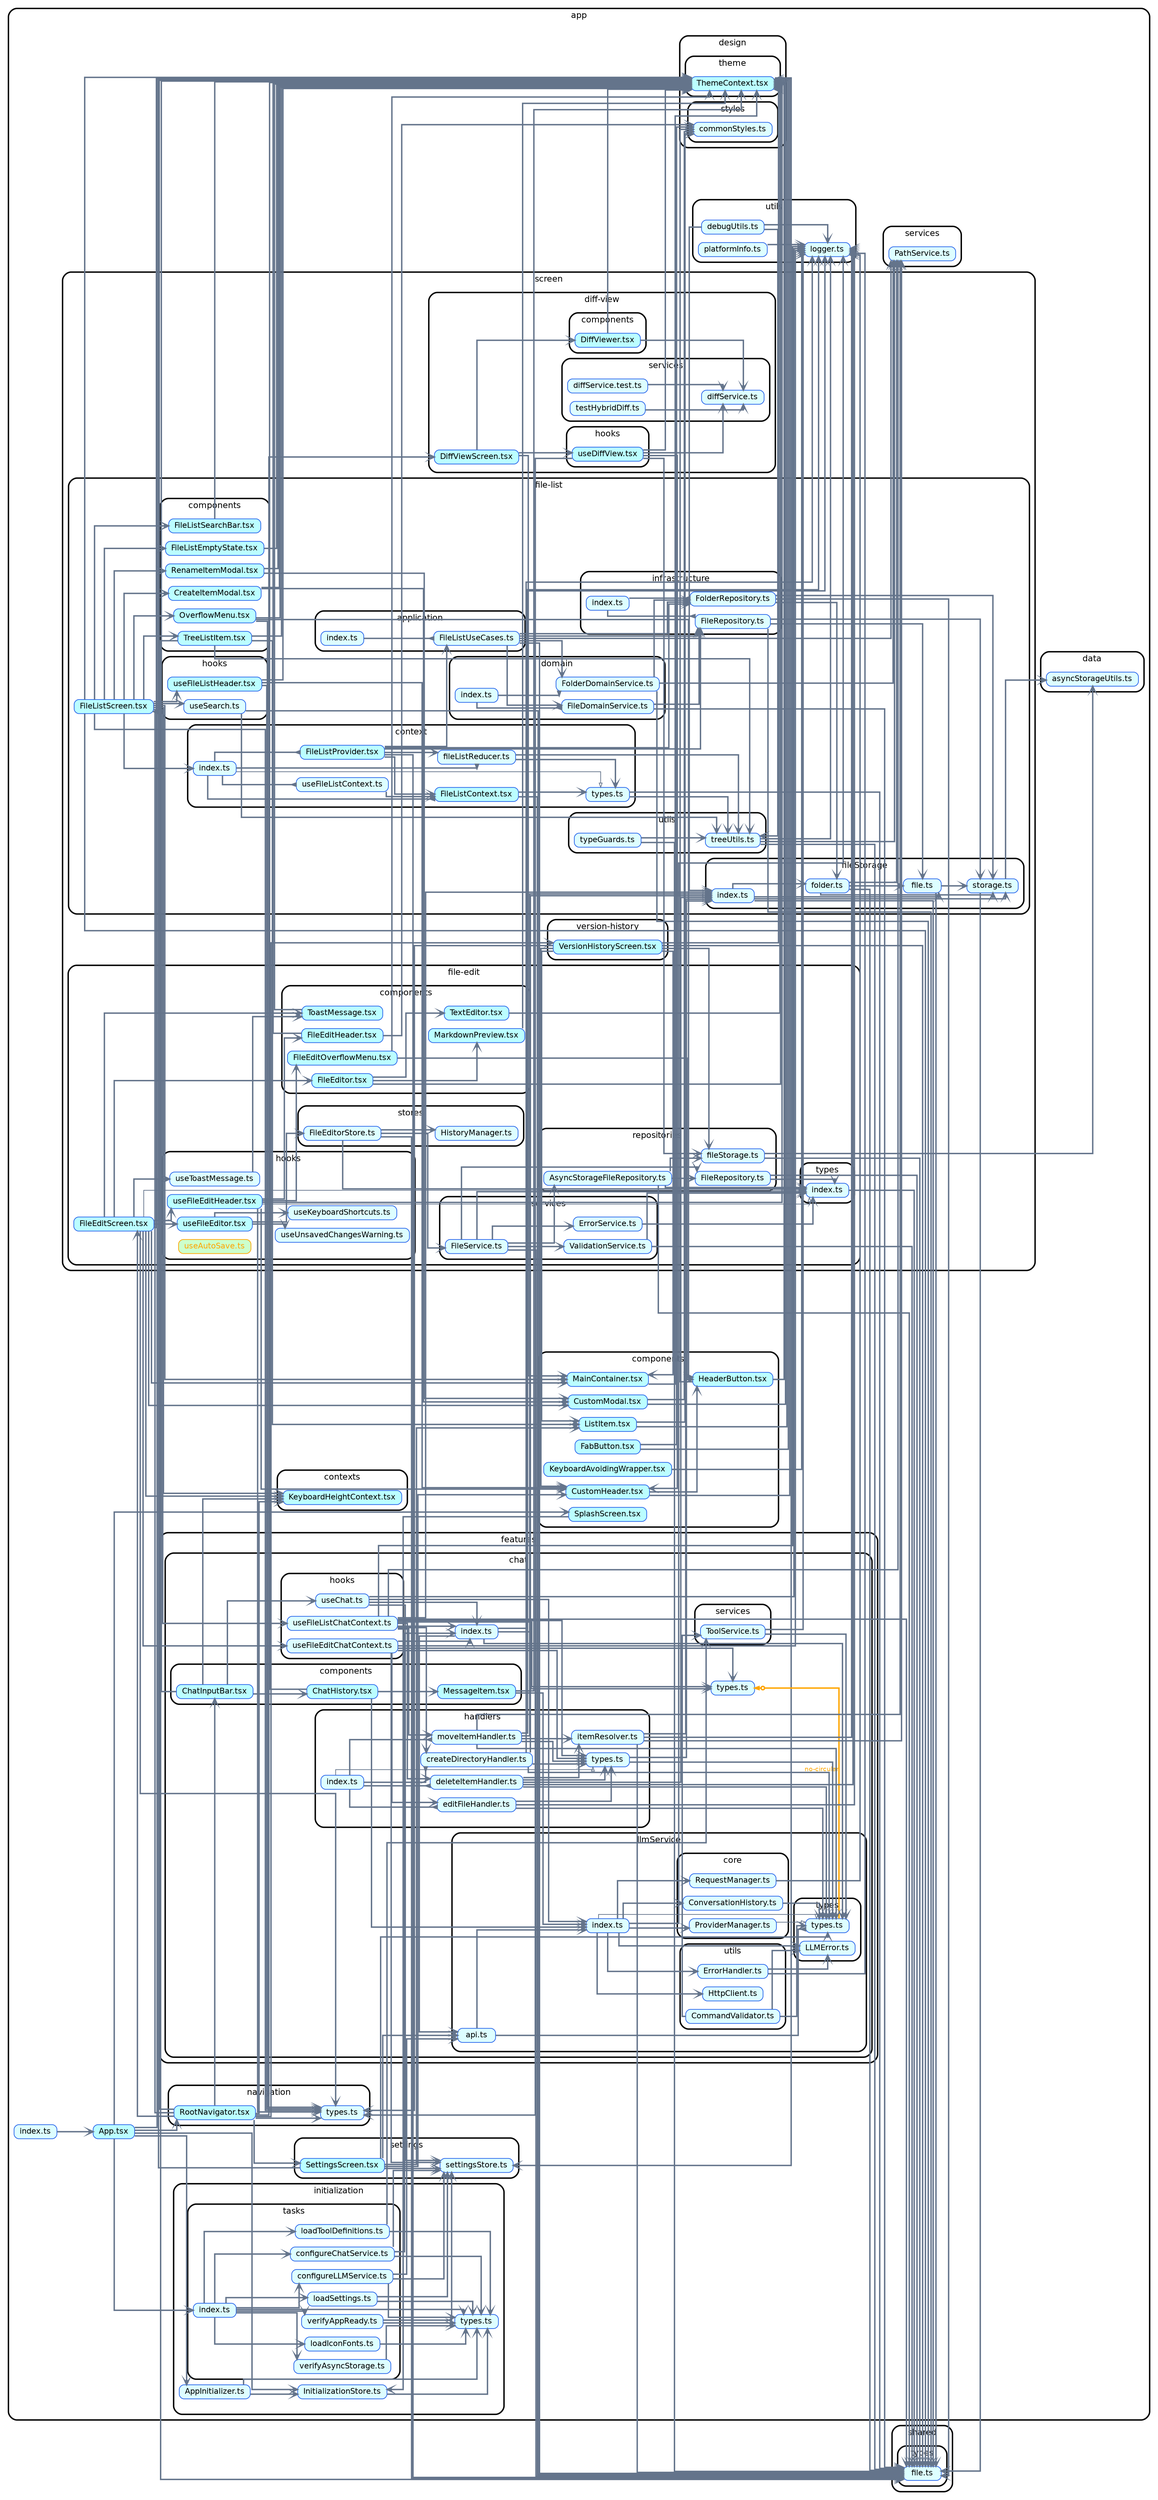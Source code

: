 strict digraph "dependency-cruiser output"{
    rankdir="LR" splines="ortho" overlap="false" nodesep="0.16" ranksep="0.18" fontname="Helvetica" fontsize="12" style="rounded,bold,filled" fillcolor="#ffffff" compound="true" bgcolor="white" concentrate="true"
    node [shape="box" style="filled,rounded" height="0.2" color="#2563eb" fillcolor="#e8f4fd" fontcolor="black" fontname="Helvetica" fontsize="11"]
    edge [arrowhead="vee" arrowsize="0.6" penwidth="2" color="#64748b" fontname="Helvetica" fontsize="9"]

    subgraph "cluster_app" {label="app" "app/App.tsx" [label=<App.tsx> tooltip="App.tsx" URL="app/App.tsx" fillcolor="#bbfeff"] }
    "app/App.tsx" -> "app/components/SplashScreen.tsx"
    "app/App.tsx" -> "app/design/theme/ThemeContext.tsx"
    "app/App.tsx" -> "app/initialization/AppInitializer.ts"
    "app/App.tsx" -> "app/initialization/InitializationStore.ts"
    "app/App.tsx" -> "app/initialization/tasks/index.ts"
    "app/App.tsx" -> "app/navigation/RootNavigator.tsx"
    subgraph "cluster_app" {label="app" subgraph "cluster_app/components" {label="components" "app/components/CustomHeader.tsx" [label=<CustomHeader.tsx> tooltip="CustomHeader.tsx" URL="app/components/CustomHeader.tsx" fillcolor="#bbfeff"] } }
    "app/components/CustomHeader.tsx" -> "app/design/theme/ThemeContext.tsx"
    "app/components/CustomHeader.tsx" -> "app/components/HeaderButton.tsx"
    subgraph "cluster_app" {label="app" subgraph "cluster_app/components" {label="components" "app/components/CustomModal.tsx" [label=<CustomModal.tsx> tooltip="CustomModal.tsx" URL="app/components/CustomModal.tsx" fillcolor="#bbfeff"] } }
    "app/components/CustomModal.tsx" -> "app/design/styles/commonStyles.ts"
    "app/components/CustomModal.tsx" -> "app/design/theme/ThemeContext.tsx"
    subgraph "cluster_app" {label="app" subgraph "cluster_app/components" {label="components" "app/components/FabButton.tsx" [label=<FabButton.tsx> tooltip="FabButton.tsx" URL="app/components/FabButton.tsx" fillcolor="#bbfeff"] } }
    "app/components/FabButton.tsx" -> "app/design/styles/commonStyles.ts"
    "app/components/FabButton.tsx" -> "app/design/theme/ThemeContext.tsx"
    subgraph "cluster_app" {label="app" subgraph "cluster_app/components" {label="components" "app/components/HeaderButton.tsx" [label=<HeaderButton.tsx> tooltip="HeaderButton.tsx" URL="app/components/HeaderButton.tsx" fillcolor="#bbfeff"] } }
    "app/components/HeaderButton.tsx" -> "app/design/styles/commonStyles.ts"
    "app/components/HeaderButton.tsx" -> "app/design/theme/ThemeContext.tsx"
    subgraph "cluster_app" {label="app" subgraph "cluster_app/components" {label="components" "app/components/KeyboardAvoidingWrapper.tsx" [label=<KeyboardAvoidingWrapper.tsx> tooltip="KeyboardAvoidingWrapper.tsx" URL="app/components/KeyboardAvoidingWrapper.tsx" fillcolor="#bbfeff"] } }
    "app/components/KeyboardAvoidingWrapper.tsx" -> "app/utils/logger.ts"
    subgraph "cluster_app" {label="app" subgraph "cluster_app/components" {label="components" "app/components/ListItem.tsx" [label=<ListItem.tsx> tooltip="ListItem.tsx" URL="app/components/ListItem.tsx" fillcolor="#bbfeff"] } }
    "app/components/ListItem.tsx" -> "app/design/styles/commonStyles.ts"
    "app/components/ListItem.tsx" -> "app/design/theme/ThemeContext.tsx"
    subgraph "cluster_app" {label="app" subgraph "cluster_app/components" {label="components" "app/components/MainContainer.tsx" [label=<MainContainer.tsx> tooltip="MainContainer.tsx" URL="app/components/MainContainer.tsx" fillcolor="#bbfeff"] } }
    "app/components/MainContainer.tsx" -> "app/design/theme/ThemeContext.tsx"
    subgraph "cluster_app" {label="app" subgraph "cluster_app/components" {label="components" "app/components/SplashScreen.tsx" [label=<SplashScreen.tsx> tooltip="SplashScreen.tsx" URL="app/components/SplashScreen.tsx" fillcolor="#bbfeff"] } }
    "app/components/SplashScreen.tsx" -> "app/initialization/InitializationStore.ts"
    subgraph "cluster_app" {label="app" subgraph "cluster_app/contexts" {label="contexts" "app/contexts/KeyboardHeightContext.tsx" [label=<KeyboardHeightContext.tsx> tooltip="KeyboardHeightContext.tsx" URL="app/contexts/KeyboardHeightContext.tsx" fillcolor="#bbfeff"] } }
    subgraph "cluster_app" {label="app" subgraph "cluster_app/data" {label="data" "app/data/asyncStorageUtils.ts" [label=<asyncStorageUtils.ts> tooltip="asyncStorageUtils.ts" URL="app/data/asyncStorageUtils.ts" fillcolor="#ddfeff"] } }
    subgraph "cluster_app" {label="app" subgraph "cluster_app/design" {label="design" subgraph "cluster_app/design/styles" {label="styles" "app/design/styles/commonStyles.ts" [label=<commonStyles.ts> tooltip="commonStyles.ts" URL="app/design/styles/commonStyles.ts" fillcolor="#ddfeff"] } } }
    subgraph "cluster_app" {label="app" subgraph "cluster_app/design" {label="design" subgraph "cluster_app/design/theme" {label="theme" "app/design/theme/ThemeContext.tsx" [label=<ThemeContext.tsx> tooltip="ThemeContext.tsx" URL="app/design/theme/ThemeContext.tsx" fillcolor="#bbfeff"] } } }
    "app/design/theme/ThemeContext.tsx" -> "app/settings/settingsStore.ts"
    subgraph "cluster_app" {label="app" subgraph "cluster_app/features" {label="features" subgraph "cluster_app/features/chat" {label="chat" subgraph "cluster_app/features/chat/components" {label="components" "app/features/chat/components/ChatHistory.tsx" [label=<ChatHistory.tsx> tooltip="ChatHistory.tsx" URL="app/features/chat/components/ChatHistory.tsx" fillcolor="#bbfeff"] } } } }
    "app/features/chat/components/ChatHistory.tsx" -> "app/design/theme/ThemeContext.tsx"
    "app/features/chat/components/ChatHistory.tsx" -> "app/features/chat/llmService/index.ts"
    "app/features/chat/components/ChatHistory.tsx" -> "app/features/chat/components/MessageItem.tsx"
    subgraph "cluster_app" {label="app" subgraph "cluster_app/features" {label="features" subgraph "cluster_app/features/chat" {label="chat" subgraph "cluster_app/features/chat/components" {label="components" "app/features/chat/components/ChatInputBar.tsx" [label=<ChatInputBar.tsx> tooltip="ChatInputBar.tsx" URL="app/features/chat/components/ChatInputBar.tsx" fillcolor="#bbfeff"] } } } }
    "app/features/chat/components/ChatInputBar.tsx" -> "app/contexts/KeyboardHeightContext.tsx"
    "app/features/chat/components/ChatInputBar.tsx" -> "app/design/theme/ThemeContext.tsx"
    "app/features/chat/components/ChatInputBar.tsx" -> "app/features/chat/components/ChatHistory.tsx"
    "app/features/chat/components/ChatInputBar.tsx" -> "app/features/chat/hooks/useChat.ts"
    subgraph "cluster_app" {label="app" subgraph "cluster_app/features" {label="features" subgraph "cluster_app/features/chat" {label="chat" subgraph "cluster_app/features/chat/components" {label="components" "app/features/chat/components/MessageItem.tsx" [label=<MessageItem.tsx> tooltip="MessageItem.tsx" URL="app/features/chat/components/MessageItem.tsx" fillcolor="#bbfeff"] } } } }
    "app/features/chat/components/MessageItem.tsx" -> "app/design/theme/ThemeContext.tsx"
    "app/features/chat/components/MessageItem.tsx" -> "app/features/chat/llmService/index.ts"
    subgraph "cluster_app" {label="app" subgraph "cluster_app/features" {label="features" subgraph "cluster_app/features/chat" {label="chat" subgraph "cluster_app/features/chat/handlers" {label="handlers" "app/features/chat/handlers/createDirectoryHandler.ts" [label=<createDirectoryHandler.ts> tooltip="createDirectoryHandler.ts" URL="app/features/chat/handlers/createDirectoryHandler.ts" fillcolor="#ddfeff"] } } } }
    "app/features/chat/handlers/createDirectoryHandler.ts" -> "app/screen/file-list/fileStorage/index.ts"
    "app/features/chat/handlers/createDirectoryHandler.ts" -> "app/utils/logger.ts"
    "app/features/chat/handlers/createDirectoryHandler.ts" -> "app/features/chat/llmService/types/types.ts"
    "app/features/chat/handlers/createDirectoryHandler.ts" -> "app/features/chat/handlers/types.ts"
    subgraph "cluster_app" {label="app" subgraph "cluster_app/features" {label="features" subgraph "cluster_app/features/chat" {label="chat" subgraph "cluster_app/features/chat/handlers" {label="handlers" "app/features/chat/handlers/deleteItemHandler.ts" [label=<deleteItemHandler.ts> tooltip="deleteItemHandler.ts" URL="app/features/chat/handlers/deleteItemHandler.ts" fillcolor="#ddfeff"] } } } }
    "app/features/chat/handlers/deleteItemHandler.ts" -> "app/screen/file-list/fileStorage/index.ts"
    "app/features/chat/handlers/deleteItemHandler.ts" -> "app/utils/logger.ts"
    "app/features/chat/handlers/deleteItemHandler.ts" -> "app/features/chat/llmService/types/types.ts"
    "app/features/chat/handlers/deleteItemHandler.ts" -> "app/features/chat/handlers/itemResolver.ts"
    "app/features/chat/handlers/deleteItemHandler.ts" -> "app/features/chat/handlers/types.ts"
    subgraph "cluster_app" {label="app" subgraph "cluster_app/features" {label="features" subgraph "cluster_app/features/chat" {label="chat" subgraph "cluster_app/features/chat/handlers" {label="handlers" "app/features/chat/handlers/editFileHandler.ts" [label=<editFileHandler.ts> tooltip="editFileHandler.ts" URL="app/features/chat/handlers/editFileHandler.ts" fillcolor="#ddfeff"] } } } }
    "app/features/chat/handlers/editFileHandler.ts" -> "app/utils/logger.ts"
    "app/features/chat/handlers/editFileHandler.ts" -> "app/features/chat/llmService/types/types.ts"
    "app/features/chat/handlers/editFileHandler.ts" -> "app/features/chat/handlers/types.ts"
    subgraph "cluster_app" {label="app" subgraph "cluster_app/features" {label="features" subgraph "cluster_app/features/chat" {label="chat" subgraph "cluster_app/features/chat/handlers" {label="handlers" "app/features/chat/handlers/index.ts" [label=<index.ts> tooltip="index.ts" URL="app/features/chat/handlers/index.ts" fillcolor="#ddfeff"] } } } }
    "app/features/chat/handlers/index.ts" -> "app/features/chat/handlers/createDirectoryHandler.ts" [arrowhead="inv"]
    "app/features/chat/handlers/index.ts" -> "app/features/chat/handlers/deleteItemHandler.ts" [arrowhead="inv"]
    "app/features/chat/handlers/index.ts" -> "app/features/chat/handlers/editFileHandler.ts" [arrowhead="inv"]
    "app/features/chat/handlers/index.ts" -> "app/features/chat/handlers/moveItemHandler.ts" [arrowhead="inv"]
    "app/features/chat/handlers/index.ts" -> "app/features/chat/handlers/types.ts" [arrowhead="onormal" penwidth="1.0"]
    subgraph "cluster_app" {label="app" subgraph "cluster_app/features" {label="features" subgraph "cluster_app/features/chat" {label="chat" subgraph "cluster_app/features/chat/handlers" {label="handlers" "app/features/chat/handlers/itemResolver.ts" [label=<itemResolver.ts> tooltip="itemResolver.ts" URL="app/features/chat/handlers/itemResolver.ts" fillcolor="#ddfeff"] } } } }
    "app/features/chat/handlers/itemResolver.ts" -> "app/screen/file-list/fileStorage/index.ts"
    "app/features/chat/handlers/itemResolver.ts" -> "app/services/PathService.ts"
    "app/features/chat/handlers/itemResolver.ts" -> "app/utils/logger.ts"
    "app/features/chat/handlers/itemResolver.ts" -> "shared/types/file.ts"
    subgraph "cluster_app" {label="app" subgraph "cluster_app/features" {label="features" subgraph "cluster_app/features/chat" {label="chat" subgraph "cluster_app/features/chat/handlers" {label="handlers" "app/features/chat/handlers/moveItemHandler.ts" [label=<moveItemHandler.ts> tooltip="moveItemHandler.ts" URL="app/features/chat/handlers/moveItemHandler.ts" fillcolor="#ddfeff"] } } } }
    "app/features/chat/handlers/moveItemHandler.ts" -> "app/screen/file-list/fileStorage/index.ts"
    "app/features/chat/handlers/moveItemHandler.ts" -> "app/services/PathService.ts"
    "app/features/chat/handlers/moveItemHandler.ts" -> "app/utils/logger.ts"
    "app/features/chat/handlers/moveItemHandler.ts" -> "app/features/chat/llmService/types/types.ts"
    "app/features/chat/handlers/moveItemHandler.ts" -> "app/features/chat/handlers/itemResolver.ts"
    "app/features/chat/handlers/moveItemHandler.ts" -> "app/features/chat/handlers/types.ts"
    subgraph "cluster_app" {label="app" subgraph "cluster_app/features" {label="features" subgraph "cluster_app/features/chat" {label="chat" subgraph "cluster_app/features/chat/handlers" {label="handlers" "app/features/chat/handlers/types.ts" [label=<types.ts> tooltip="types.ts" URL="app/features/chat/handlers/types.ts" fillcolor="#ddfeff"] } } } }
    "app/features/chat/handlers/types.ts" -> "app/screen/file-list/fileStorage/index.ts"
    "app/features/chat/handlers/types.ts" -> "app/features/chat/llmService/types/types.ts"
    subgraph "cluster_app" {label="app" subgraph "cluster_app/features" {label="features" subgraph "cluster_app/features/chat" {label="chat" subgraph "cluster_app/features/chat/hooks" {label="hooks" "app/features/chat/hooks/useChat.ts" [label=<useChat.ts> tooltip="useChat.ts" URL="app/features/chat/hooks/useChat.ts" fillcolor="#ddfeff"] } } } }
    "app/features/chat/hooks/useChat.ts" -> "app/settings/settingsStore.ts"
    "app/features/chat/hooks/useChat.ts" -> "app/utils/logger.ts"
    "app/features/chat/hooks/useChat.ts" -> "app/features/chat/index.ts"
    "app/features/chat/hooks/useChat.ts" -> "app/features/chat/llmService/index.ts"
    subgraph "cluster_app" {label="app" subgraph "cluster_app/features" {label="features" subgraph "cluster_app/features/chat" {label="chat" subgraph "cluster_app/features/chat/hooks" {label="hooks" "app/features/chat/hooks/useFileEditChatContext.ts" [label=<useFileEditChatContext.ts> tooltip="useFileEditChatContext.ts" URL="app/features/chat/hooks/useFileEditChatContext.ts" fillcolor="#ddfeff"] } } } }
    "app/features/chat/hooks/useFileEditChatContext.ts" -> "app/settings/settingsStore.ts"
    "app/features/chat/hooks/useFileEditChatContext.ts" -> "app/utils/logger.ts"
    "app/features/chat/hooks/useFileEditChatContext.ts" -> "app/features/chat/handlers/editFileHandler.ts"
    "app/features/chat/hooks/useFileEditChatContext.ts" -> "app/features/chat/handlers/types.ts"
    "app/features/chat/hooks/useFileEditChatContext.ts" -> "app/features/chat/index.ts"
    "app/features/chat/hooks/useFileEditChatContext.ts" -> "app/features/chat/types.ts"
    subgraph "cluster_app" {label="app" subgraph "cluster_app/features" {label="features" subgraph "cluster_app/features/chat" {label="chat" subgraph "cluster_app/features/chat/hooks" {label="hooks" "app/features/chat/hooks/useFileListChatContext.ts" [label=<useFileListChatContext.ts> tooltip="useFileListChatContext.ts" URL="app/features/chat/hooks/useFileListChatContext.ts" fillcolor="#ddfeff"] } } } }
    "app/features/chat/hooks/useFileListChatContext.ts" -> "app/screen/file-list/fileStorage/index.ts"
    "app/features/chat/hooks/useFileListChatContext.ts" -> "app/services/PathService.ts"
    "app/features/chat/hooks/useFileListChatContext.ts" -> "app/utils/logger.ts"
    "app/features/chat/hooks/useFileListChatContext.ts" -> "app/features/chat/handlers/createDirectoryHandler.ts"
    "app/features/chat/hooks/useFileListChatContext.ts" -> "app/features/chat/handlers/deleteItemHandler.ts"
    "app/features/chat/hooks/useFileListChatContext.ts" -> "app/features/chat/handlers/moveItemHandler.ts"
    "app/features/chat/hooks/useFileListChatContext.ts" -> "app/features/chat/handlers/types.ts"
    "app/features/chat/hooks/useFileListChatContext.ts" -> "app/features/chat/index.ts"
    "app/features/chat/hooks/useFileListChatContext.ts" -> "app/features/chat/types.ts"
    "app/features/chat/hooks/useFileListChatContext.ts" -> "shared/types/file.ts"
    subgraph "cluster_app" {label="app" subgraph "cluster_app/features" {label="features" subgraph "cluster_app/features/chat" {label="chat" "app/features/chat/index.ts" [label=<index.ts> tooltip="index.ts" URL="app/features/chat/index.ts" fillcolor="#ddfeff"] } } }
    "app/features/chat/index.ts" -> "app/utils/logger.ts"
    "app/features/chat/index.ts" -> "app/features/chat/llmService/api.ts"
    "app/features/chat/index.ts" -> "app/features/chat/llmService/types/types.ts"
    "app/features/chat/index.ts" -> "app/features/chat/types.ts"
    subgraph "cluster_app" {label="app" subgraph "cluster_app/features" {label="features" subgraph "cluster_app/features/chat" {label="chat" subgraph "cluster_app/features/chat/llmService" {label="llmService" "app/features/chat/llmService/api.ts" [label=<api.ts> tooltip="api.ts" URL="app/features/chat/llmService/api.ts" fillcolor="#ddfeff"] } } } }
    "app/features/chat/llmService/api.ts" -> "app/features/chat/llmService/index.ts"
    "app/features/chat/llmService/api.ts" -> "app/features/chat/llmService/types/types.ts" [arrowhead="inv"]
    subgraph "cluster_app" {label="app" subgraph "cluster_app/features" {label="features" subgraph "cluster_app/features/chat" {label="chat" subgraph "cluster_app/features/chat/llmService" {label="llmService" subgraph "cluster_app/features/chat/llmService/core" {label="core" "app/features/chat/llmService/core/ConversationHistory.ts" [label=<ConversationHistory.ts> tooltip="ConversationHistory.ts" URL="app/features/chat/llmService/core/ConversationHistory.ts" fillcolor="#ddfeff"] } } } } }
    "app/features/chat/llmService/core/ConversationHistory.ts" -> "app/features/chat/llmService/types/types.ts"
    subgraph "cluster_app" {label="app" subgraph "cluster_app/features" {label="features" subgraph "cluster_app/features/chat" {label="chat" subgraph "cluster_app/features/chat/llmService" {label="llmService" subgraph "cluster_app/features/chat/llmService/core" {label="core" "app/features/chat/llmService/core/ProviderManager.ts" [label=<ProviderManager.ts> tooltip="ProviderManager.ts" URL="app/features/chat/llmService/core/ProviderManager.ts" fillcolor="#ddfeff"] } } } } }
    "app/features/chat/llmService/core/ProviderManager.ts" -> "app/features/chat/llmService/types/types.ts" [arrowhead="onormal" penwidth="1.0"]
    subgraph "cluster_app" {label="app" subgraph "cluster_app/features" {label="features" subgraph "cluster_app/features/chat" {label="chat" subgraph "cluster_app/features/chat/llmService" {label="llmService" subgraph "cluster_app/features/chat/llmService/core" {label="core" "app/features/chat/llmService/core/RequestManager.ts" [label=<RequestManager.ts> tooltip="RequestManager.ts" URL="app/features/chat/llmService/core/RequestManager.ts" fillcolor="#ddfeff"] } } } } }
    "app/features/chat/llmService/core/RequestManager.ts" -> "app/utils/logger.ts"
    subgraph "cluster_app" {label="app" subgraph "cluster_app/features" {label="features" subgraph "cluster_app/features/chat" {label="chat" subgraph "cluster_app/features/chat/llmService" {label="llmService" "app/features/chat/llmService/index.ts" [label=<index.ts> tooltip="index.ts" URL="app/features/chat/llmService/index.ts" fillcolor="#ddfeff"] } } } }
    "app/features/chat/llmService/index.ts" -> "app/utils/logger.ts"
    "app/features/chat/llmService/index.ts" -> "app/features/chat/llmService/core/ConversationHistory.ts"
    "app/features/chat/llmService/index.ts" -> "app/features/chat/llmService/core/ProviderManager.ts"
    "app/features/chat/llmService/index.ts" -> "app/features/chat/llmService/core/RequestManager.ts"
    "app/features/chat/llmService/index.ts" -> "app/features/chat/llmService/types/LLMError.ts"
    "app/features/chat/llmService/index.ts" -> "app/features/chat/llmService/types/types.ts" [arrowhead="onormal" penwidth="1.0"]
    "app/features/chat/llmService/index.ts" -> "app/features/chat/llmService/utils/ErrorHandler.ts"
    "app/features/chat/llmService/index.ts" -> "app/features/chat/llmService/utils/HttpClient.ts"
    subgraph "cluster_app" {label="app" subgraph "cluster_app/features" {label="features" subgraph "cluster_app/features/chat" {label="chat" subgraph "cluster_app/features/chat/llmService" {label="llmService" subgraph "cluster_app/features/chat/llmService/types" {label="types" "app/features/chat/llmService/types/LLMError.ts" [label=<LLMError.ts> tooltip="LLMError.ts" URL="app/features/chat/llmService/types/LLMError.ts" fillcolor="#ddfeff"] } } } } }
    subgraph "cluster_app" {label="app" subgraph "cluster_app/features" {label="features" subgraph "cluster_app/features/chat" {label="chat" subgraph "cluster_app/features/chat/llmService" {label="llmService" subgraph "cluster_app/features/chat/llmService/types" {label="types" "app/features/chat/llmService/types/types.ts" [label=<types.ts> tooltip="types.ts" URL="app/features/chat/llmService/types/types.ts" fillcolor="#ddfeff"] } } } } }
    "app/features/chat/llmService/types/types.ts" -> "app/features/chat/types.ts" [xlabel="no-circular" tooltip="no-circular" arrowhead="normalnoneodot" fontcolor="orange" color="orange"]
    subgraph "cluster_app" {label="app" subgraph "cluster_app/features" {label="features" subgraph "cluster_app/features/chat" {label="chat" subgraph "cluster_app/features/chat/llmService" {label="llmService" subgraph "cluster_app/features/chat/llmService/utils" {label="utils" "app/features/chat/llmService/utils/CommandValidator.ts" [label=<CommandValidator.ts> tooltip="CommandValidator.ts" URL="app/features/chat/llmService/utils/CommandValidator.ts" fillcolor="#ddfeff"] } } } } }
    "app/features/chat/llmService/utils/CommandValidator.ts" -> "app/features/chat/services/ToolService.ts"
    "app/features/chat/llmService/utils/CommandValidator.ts" -> "app/features/chat/llmService/types/LLMError.ts"
    "app/features/chat/llmService/utils/CommandValidator.ts" -> "app/features/chat/llmService/types/types.ts"
    subgraph "cluster_app" {label="app" subgraph "cluster_app/features" {label="features" subgraph "cluster_app/features/chat" {label="chat" subgraph "cluster_app/features/chat/llmService" {label="llmService" subgraph "cluster_app/features/chat/llmService/utils" {label="utils" "app/features/chat/llmService/utils/ErrorHandler.ts" [label=<ErrorHandler.ts> tooltip="ErrorHandler.ts" URL="app/features/chat/llmService/utils/ErrorHandler.ts" fillcolor="#ddfeff"] } } } } }
    "app/features/chat/llmService/utils/ErrorHandler.ts" -> "app/utils/logger.ts"
    "app/features/chat/llmService/utils/ErrorHandler.ts" -> "app/features/chat/llmService/types/LLMError.ts"
    subgraph "cluster_app" {label="app" subgraph "cluster_app/features" {label="features" subgraph "cluster_app/features/chat" {label="chat" subgraph "cluster_app/features/chat/llmService" {label="llmService" subgraph "cluster_app/features/chat/llmService/utils" {label="utils" "app/features/chat/llmService/utils/HttpClient.ts" [label=<HttpClient.ts> tooltip="HttpClient.ts" URL="app/features/chat/llmService/utils/HttpClient.ts" fillcolor="#ddfeff"] } } } } }
    subgraph "cluster_app" {label="app" subgraph "cluster_app/features" {label="features" subgraph "cluster_app/features/chat" {label="chat" subgraph "cluster_app/features/chat/services" {label="services" "app/features/chat/services/ToolService.ts" [label=<ToolService.ts> tooltip="ToolService.ts" URL="app/features/chat/services/ToolService.ts" fillcolor="#ddfeff"] } } } }
    "app/features/chat/services/ToolService.ts" -> "app/utils/logger.ts"
    "app/features/chat/services/ToolService.ts" -> "app/features/chat/llmService/types/types.ts"
    subgraph "cluster_app" {label="app" subgraph "cluster_app/features" {label="features" subgraph "cluster_app/features/chat" {label="chat" "app/features/chat/types.ts" [label=<types.ts> tooltip="types.ts" URL="app/features/chat/types.ts" fillcolor="#ddfeff"] } } }
    "app/features/chat/types.ts" -> "app/features/chat/llmService/types/types.ts" [xlabel="no-circular" tooltip="no-circular" arrowhead="normalnoneodot" fontcolor="orange" color="orange"]
    subgraph "cluster_app" {label="app" "app/index.ts" [label=<index.ts> tooltip="index.ts" URL="app/index.ts" fillcolor="#ddfeff"] }
    "app/index.ts" -> "app/App.tsx"
    subgraph "cluster_app" {label="app" subgraph "cluster_app/initialization" {label="initialization" "app/initialization/AppInitializer.ts" [label=<AppInitializer.ts> tooltip="AppInitializer.ts" URL="app/initialization/AppInitializer.ts" fillcolor="#ddfeff"] } }
    "app/initialization/AppInitializer.ts" -> "app/initialization/InitializationStore.ts"
    "app/initialization/AppInitializer.ts" -> "app/initialization/types.ts"
    subgraph "cluster_app" {label="app" subgraph "cluster_app/initialization" {label="initialization" "app/initialization/InitializationStore.ts" [label=<InitializationStore.ts> tooltip="InitializationStore.ts" URL="app/initialization/InitializationStore.ts" fillcolor="#ddfeff"] } }
    "app/initialization/InitializationStore.ts" -> "app/initialization/types.ts"
    subgraph "cluster_app" {label="app" subgraph "cluster_app/initialization" {label="initialization" subgraph "cluster_app/initialization/tasks" {label="tasks" "app/initialization/tasks/configureChatService.ts" [label=<configureChatService.ts> tooltip="configureChatService.ts" URL="app/initialization/tasks/configureChatService.ts" fillcolor="#ddfeff"] } } }
    "app/initialization/tasks/configureChatService.ts" -> "app/features/chat/index.ts"
    "app/initialization/tasks/configureChatService.ts" -> "app/settings/settingsStore.ts"
    "app/initialization/tasks/configureChatService.ts" -> "app/initialization/types.ts"
    subgraph "cluster_app" {label="app" subgraph "cluster_app/initialization" {label="initialization" subgraph "cluster_app/initialization/tasks" {label="tasks" "app/initialization/tasks/configureLLMService.ts" [label=<configureLLMService.ts> tooltip="configureLLMService.ts" URL="app/initialization/tasks/configureLLMService.ts" fillcolor="#ddfeff"] } } }
    "app/initialization/tasks/configureLLMService.ts" -> "app/features/chat/llmService/api.ts"
    "app/initialization/tasks/configureLLMService.ts" -> "app/settings/settingsStore.ts"
    "app/initialization/tasks/configureLLMService.ts" -> "app/initialization/types.ts"
    subgraph "cluster_app" {label="app" subgraph "cluster_app/initialization" {label="initialization" subgraph "cluster_app/initialization/tasks" {label="tasks" "app/initialization/tasks/index.ts" [label=<index.ts> tooltip="index.ts" URL="app/initialization/tasks/index.ts" fillcolor="#ddfeff"] } } }
    "app/initialization/tasks/index.ts" -> "app/initialization/types.ts"
    "app/initialization/tasks/index.ts" -> "app/initialization/tasks/configureChatService.ts"
    "app/initialization/tasks/index.ts" -> "app/initialization/tasks/configureLLMService.ts"
    "app/initialization/tasks/index.ts" -> "app/initialization/tasks/loadIconFonts.ts"
    "app/initialization/tasks/index.ts" -> "app/initialization/tasks/loadSettings.ts"
    "app/initialization/tasks/index.ts" -> "app/initialization/tasks/loadToolDefinitions.ts"
    "app/initialization/tasks/index.ts" -> "app/initialization/tasks/verifyAppReady.ts"
    "app/initialization/tasks/index.ts" -> "app/initialization/tasks/verifyAsyncStorage.ts"
    subgraph "cluster_app" {label="app" subgraph "cluster_app/initialization" {label="initialization" subgraph "cluster_app/initialization/tasks" {label="tasks" "app/initialization/tasks/loadIconFonts.ts" [label=<loadIconFonts.ts> tooltip="loadIconFonts.ts" URL="app/initialization/tasks/loadIconFonts.ts" fillcolor="#ddfeff"] } } }
    "app/initialization/tasks/loadIconFonts.ts" -> "app/initialization/types.ts"
    subgraph "cluster_app" {label="app" subgraph "cluster_app/initialization" {label="initialization" subgraph "cluster_app/initialization/tasks" {label="tasks" "app/initialization/tasks/loadSettings.ts" [label=<loadSettings.ts> tooltip="loadSettings.ts" URL="app/initialization/tasks/loadSettings.ts" fillcolor="#ddfeff"] } } }
    "app/initialization/tasks/loadSettings.ts" -> "app/settings/settingsStore.ts"
    "app/initialization/tasks/loadSettings.ts" -> "app/initialization/types.ts"
    subgraph "cluster_app" {label="app" subgraph "cluster_app/initialization" {label="initialization" subgraph "cluster_app/initialization/tasks" {label="tasks" "app/initialization/tasks/loadToolDefinitions.ts" [label=<loadToolDefinitions.ts> tooltip="loadToolDefinitions.ts" URL="app/initialization/tasks/loadToolDefinitions.ts" fillcolor="#ddfeff"] } } }
    "app/initialization/tasks/loadToolDefinitions.ts" -> "app/features/chat/services/ToolService.ts"
    "app/initialization/tasks/loadToolDefinitions.ts" -> "app/initialization/types.ts"
    subgraph "cluster_app" {label="app" subgraph "cluster_app/initialization" {label="initialization" subgraph "cluster_app/initialization/tasks" {label="tasks" "app/initialization/tasks/verifyAppReady.ts" [label=<verifyAppReady.ts> tooltip="verifyAppReady.ts" URL="app/initialization/tasks/verifyAppReady.ts" fillcolor="#ddfeff"] } } }
    "app/initialization/tasks/verifyAppReady.ts" -> "app/settings/settingsStore.ts"
    "app/initialization/tasks/verifyAppReady.ts" -> "app/initialization/types.ts"
    subgraph "cluster_app" {label="app" subgraph "cluster_app/initialization" {label="initialization" subgraph "cluster_app/initialization/tasks" {label="tasks" "app/initialization/tasks/verifyAsyncStorage.ts" [label=<verifyAsyncStorage.ts> tooltip="verifyAsyncStorage.ts" URL="app/initialization/tasks/verifyAsyncStorage.ts" fillcolor="#ddfeff"] } } }
    "app/initialization/tasks/verifyAsyncStorage.ts" -> "app/initialization/types.ts"
    subgraph "cluster_app" {label="app" subgraph "cluster_app/initialization" {label="initialization" "app/initialization/types.ts" [label=<types.ts> tooltip="types.ts" URL="app/initialization/types.ts" fillcolor="#ddfeff"] } }
    subgraph "cluster_app" {label="app" subgraph "cluster_app/navigation" {label="navigation" "app/navigation/RootNavigator.tsx" [label=<RootNavigator.tsx> tooltip="RootNavigator.tsx" URL="app/navigation/RootNavigator.tsx" fillcolor="#bbfeff"] } }
    "app/navigation/RootNavigator.tsx" -> "app/contexts/KeyboardHeightContext.tsx"
    "app/navigation/RootNavigator.tsx" -> "app/design/theme/ThemeContext.tsx"
    "app/navigation/RootNavigator.tsx" -> "app/features/chat/components/ChatInputBar.tsx"
    "app/navigation/RootNavigator.tsx" -> "app/screen/diff-view/DiffViewScreen.tsx"
    "app/navigation/RootNavigator.tsx" -> "app/screen/file-edit/FileEditScreen.tsx"
    "app/navigation/RootNavigator.tsx" -> "app/screen/file-list/FileListScreen.tsx"
    "app/navigation/RootNavigator.tsx" -> "app/screen/version-history/VersionHistoryScreen.tsx"
    "app/navigation/RootNavigator.tsx" -> "app/settings/SettingsScreen.tsx"
    "app/navigation/RootNavigator.tsx" -> "app/navigation/types.ts"
    subgraph "cluster_app" {label="app" subgraph "cluster_app/navigation" {label="navigation" "app/navigation/types.ts" [label=<types.ts> tooltip="types.ts" URL="app/navigation/types.ts" fillcolor="#ddfeff"] } }
    subgraph "cluster_app" {label="app" subgraph "cluster_app/screen" {label="screen" subgraph "cluster_app/screen/diff-view" {label="diff-view" "app/screen/diff-view/DiffViewScreen.tsx" [label=<DiffViewScreen.tsx> tooltip="DiffViewScreen.tsx" URL="app/screen/diff-view/DiffViewScreen.tsx" fillcolor="#bbfeff"] } } }
    "app/screen/diff-view/DiffViewScreen.tsx" -> "app/components/MainContainer.tsx"
    "app/screen/diff-view/DiffViewScreen.tsx" -> "app/screen/diff-view/components/DiffViewer.tsx"
    "app/screen/diff-view/DiffViewScreen.tsx" -> "app/screen/diff-view/hooks/useDiffView.tsx"
    subgraph "cluster_app" {label="app" subgraph "cluster_app/screen" {label="screen" subgraph "cluster_app/screen/diff-view" {label="diff-view" subgraph "cluster_app/screen/diff-view/components" {label="components" "app/screen/diff-view/components/DiffViewer.tsx" [label=<DiffViewer.tsx> tooltip="DiffViewer.tsx" URL="app/screen/diff-view/components/DiffViewer.tsx" fillcolor="#bbfeff"] } } } }
    "app/screen/diff-view/components/DiffViewer.tsx" -> "app/design/theme/ThemeContext.tsx"
    "app/screen/diff-view/components/DiffViewer.tsx" -> "app/screen/diff-view/services/diffService.ts"
    subgraph "cluster_app" {label="app" subgraph "cluster_app/screen" {label="screen" subgraph "cluster_app/screen/diff-view" {label="diff-view" subgraph "cluster_app/screen/diff-view/hooks" {label="hooks" "app/screen/diff-view/hooks/useDiffView.tsx" [label=<useDiffView.tsx> tooltip="useDiffView.tsx" URL="app/screen/diff-view/hooks/useDiffView.tsx" fillcolor="#bbfeff"] } } } }
    "app/screen/diff-view/hooks/useDiffView.tsx" -> "app/components/CustomHeader.tsx"
    "app/screen/diff-view/hooks/useDiffView.tsx" -> "app/design/theme/ThemeContext.tsx"
    "app/screen/diff-view/hooks/useDiffView.tsx" -> "app/navigation/types.ts"
    "app/screen/diff-view/hooks/useDiffView.tsx" -> "app/screen/file-edit/repositories/fileStorage.ts"
    "app/screen/diff-view/hooks/useDiffView.tsx" -> "app/screen/diff-view/services/diffService.ts"
    subgraph "cluster_app" {label="app" subgraph "cluster_app/screen" {label="screen" subgraph "cluster_app/screen/diff-view" {label="diff-view" subgraph "cluster_app/screen/diff-view/services" {label="services" "app/screen/diff-view/services/diffService.test.ts" [label=<diffService.test.ts> tooltip="diffService.test.ts" URL="app/screen/diff-view/services/diffService.test.ts" fillcolor="#ddfeff"] } } } }
    "app/screen/diff-view/services/diffService.test.ts" -> "app/screen/diff-view/services/diffService.ts"
    subgraph "cluster_app" {label="app" subgraph "cluster_app/screen" {label="screen" subgraph "cluster_app/screen/diff-view" {label="diff-view" subgraph "cluster_app/screen/diff-view/services" {label="services" "app/screen/diff-view/services/diffService.ts" [label=<diffService.ts> tooltip="diffService.ts" URL="app/screen/diff-view/services/diffService.ts" fillcolor="#ddfeff"] } } } }
    subgraph "cluster_app" {label="app" subgraph "cluster_app/screen" {label="screen" subgraph "cluster_app/screen/diff-view" {label="diff-view" subgraph "cluster_app/screen/diff-view/services" {label="services" "app/screen/diff-view/services/testHybridDiff.ts" [label=<testHybridDiff.ts> tooltip="testHybridDiff.ts" URL="app/screen/diff-view/services/testHybridDiff.ts" fillcolor="#ddfeff"] } } } }
    "app/screen/diff-view/services/testHybridDiff.ts" -> "app/screen/diff-view/services/diffService.ts"
    subgraph "cluster_app" {label="app" subgraph "cluster_app/screen" {label="screen" subgraph "cluster_app/screen/file-edit" {label="file-edit" "app/screen/file-edit/FileEditScreen.tsx" [label=<FileEditScreen.tsx> tooltip="FileEditScreen.tsx" URL="app/screen/file-edit/FileEditScreen.tsx" fillcolor="#bbfeff"] } } }
    "app/screen/file-edit/FileEditScreen.tsx" -> "app/components/CustomModal.tsx"
    "app/screen/file-edit/FileEditScreen.tsx" -> "app/components/MainContainer.tsx"
    "app/screen/file-edit/FileEditScreen.tsx" -> "app/contexts/KeyboardHeightContext.tsx"
    "app/screen/file-edit/FileEditScreen.tsx" -> "app/design/theme/ThemeContext.tsx"
    "app/screen/file-edit/FileEditScreen.tsx" -> "app/features/chat/hooks/useFileEditChatContext.ts"
    "app/screen/file-edit/FileEditScreen.tsx" -> "app/navigation/types.ts"
    "app/screen/file-edit/FileEditScreen.tsx" -> "app/screen/file-edit/components/FileEditor.tsx"
    "app/screen/file-edit/FileEditScreen.tsx" -> "app/screen/file-edit/components/ToastMessage.tsx"
    "app/screen/file-edit/FileEditScreen.tsx" -> "app/screen/file-edit/hooks/useFileEditHeader.tsx"
    "app/screen/file-edit/FileEditScreen.tsx" -> "app/screen/file-edit/hooks/useFileEditor.tsx"
    "app/screen/file-edit/FileEditScreen.tsx" -> "app/screen/file-edit/hooks/useToastMessage.ts"
    "app/screen/file-edit/FileEditScreen.tsx" -> "app/screen/file-edit/types/index.ts" [arrowhead="onormal" penwidth="1.0"]
    subgraph "cluster_app" {label="app" subgraph "cluster_app/screen" {label="screen" subgraph "cluster_app/screen/file-edit" {label="file-edit" subgraph "cluster_app/screen/file-edit/components" {label="components" "app/screen/file-edit/components/FileEditHeader.tsx" [label=<FileEditHeader.tsx> tooltip="FileEditHeader.tsx" URL="app/screen/file-edit/components/FileEditHeader.tsx" fillcolor="#bbfeff"] } } } }
    "app/screen/file-edit/components/FileEditHeader.tsx" -> "app/design/styles/commonStyles.ts"
    "app/screen/file-edit/components/FileEditHeader.tsx" -> "app/design/theme/ThemeContext.tsx"
    subgraph "cluster_app" {label="app" subgraph "cluster_app/screen" {label="screen" subgraph "cluster_app/screen/file-edit" {label="file-edit" subgraph "cluster_app/screen/file-edit/components" {label="components" "app/screen/file-edit/components/FileEditOverflowMenu.tsx" [label=<FileEditOverflowMenu.tsx> tooltip="FileEditOverflowMenu.tsx" URL="app/screen/file-edit/components/FileEditOverflowMenu.tsx" fillcolor="#bbfeff"] } } } }
    "app/screen/file-edit/components/FileEditOverflowMenu.tsx" -> "app/components/HeaderButton.tsx"
    "app/screen/file-edit/components/FileEditOverflowMenu.tsx" -> "app/design/theme/ThemeContext.tsx"
    subgraph "cluster_app" {label="app" subgraph "cluster_app/screen" {label="screen" subgraph "cluster_app/screen/file-edit" {label="file-edit" subgraph "cluster_app/screen/file-edit/components" {label="components" "app/screen/file-edit/components/FileEditor.tsx" [label=<FileEditor.tsx> tooltip="FileEditor.tsx" URL="app/screen/file-edit/components/FileEditor.tsx" fillcolor="#bbfeff"] } } } }
    "app/screen/file-edit/components/FileEditor.tsx" -> "app/design/theme/ThemeContext.tsx"
    "app/screen/file-edit/components/FileEditor.tsx" -> "app/screen/file-edit/components/MarkdownPreview.tsx"
    "app/screen/file-edit/components/FileEditor.tsx" -> "app/screen/file-edit/components/TextEditor.tsx"
    subgraph "cluster_app" {label="app" subgraph "cluster_app/screen" {label="screen" subgraph "cluster_app/screen/file-edit" {label="file-edit" subgraph "cluster_app/screen/file-edit/components" {label="components" "app/screen/file-edit/components/MarkdownPreview.tsx" [label=<MarkdownPreview.tsx> tooltip="MarkdownPreview.tsx" URL="app/screen/file-edit/components/MarkdownPreview.tsx" fillcolor="#bbfeff"] } } } }
    "app/screen/file-edit/components/MarkdownPreview.tsx" -> "app/design/theme/ThemeContext.tsx"
    subgraph "cluster_app" {label="app" subgraph "cluster_app/screen" {label="screen" subgraph "cluster_app/screen/file-edit" {label="file-edit" subgraph "cluster_app/screen/file-edit/components" {label="components" "app/screen/file-edit/components/TextEditor.tsx" [label=<TextEditor.tsx> tooltip="TextEditor.tsx" URL="app/screen/file-edit/components/TextEditor.tsx" fillcolor="#bbfeff"] } } } }
    "app/screen/file-edit/components/TextEditor.tsx" -> "app/design/theme/ThemeContext.tsx"
    subgraph "cluster_app" {label="app" subgraph "cluster_app/screen" {label="screen" subgraph "cluster_app/screen/file-edit" {label="file-edit" subgraph "cluster_app/screen/file-edit/components" {label="components" "app/screen/file-edit/components/ToastMessage.tsx" [label=<ToastMessage.tsx> tooltip="ToastMessage.tsx" URL="app/screen/file-edit/components/ToastMessage.tsx" fillcolor="#bbfeff"] } } } }
    "app/screen/file-edit/components/ToastMessage.tsx" -> "app/design/theme/ThemeContext.tsx"
    subgraph "cluster_app" {label="app" subgraph "cluster_app/screen" {label="screen" subgraph "cluster_app/screen/file-edit" {label="file-edit" subgraph "cluster_app/screen/file-edit/hooks" {label="hooks" "app/screen/file-edit/hooks/useAutoSave.ts" [label=<useAutoSave.ts> tooltip="no-orphans" URL="app/screen/file-edit/hooks/useAutoSave.ts" fillcolor="#ccffcc" fontcolor="orange" color="orange"] } } } }
    subgraph "cluster_app" {label="app" subgraph "cluster_app/screen" {label="screen" subgraph "cluster_app/screen/file-edit" {label="file-edit" subgraph "cluster_app/screen/file-edit/hooks" {label="hooks" "app/screen/file-edit/hooks/useFileEditHeader.tsx" [label=<useFileEditHeader.tsx> tooltip="useFileEditHeader.tsx" URL="app/screen/file-edit/hooks/useFileEditHeader.tsx" fillcolor="#bbfeff"] } } } }
    "app/screen/file-edit/hooks/useFileEditHeader.tsx" -> "app/components/CustomHeader.tsx"
    "app/screen/file-edit/hooks/useFileEditHeader.tsx" -> "app/design/theme/ThemeContext.tsx"
    "app/screen/file-edit/hooks/useFileEditHeader.tsx" -> "app/navigation/types.ts"
    "app/screen/file-edit/hooks/useFileEditHeader.tsx" -> "app/screen/file-edit/components/FileEditHeader.tsx"
    "app/screen/file-edit/hooks/useFileEditHeader.tsx" -> "app/screen/file-edit/components/FileEditOverflowMenu.tsx"
    "app/screen/file-edit/hooks/useFileEditHeader.tsx" -> "app/screen/file-edit/types/index.ts" [arrowhead="onormal" penwidth="1.0"]
    subgraph "cluster_app" {label="app" subgraph "cluster_app/screen" {label="screen" subgraph "cluster_app/screen/file-edit" {label="file-edit" subgraph "cluster_app/screen/file-edit/hooks" {label="hooks" "app/screen/file-edit/hooks/useFileEditor.tsx" [label=<useFileEditor.tsx> tooltip="useFileEditor.tsx" URL="app/screen/file-edit/hooks/useFileEditor.tsx" fillcolor="#bbfeff"] } } } }
    "app/screen/file-edit/hooks/useFileEditor.tsx" -> "app/screen/file-edit/stores/FileEditorStore.ts"
    "app/screen/file-edit/hooks/useFileEditor.tsx" -> "app/screen/file-edit/hooks/useKeyboardShortcuts.ts"
    "app/screen/file-edit/hooks/useFileEditor.tsx" -> "app/screen/file-edit/hooks/useUnsavedChangesWarning.ts"
    subgraph "cluster_app" {label="app" subgraph "cluster_app/screen" {label="screen" subgraph "cluster_app/screen/file-edit" {label="file-edit" subgraph "cluster_app/screen/file-edit/hooks" {label="hooks" "app/screen/file-edit/hooks/useKeyboardShortcuts.ts" [label=<useKeyboardShortcuts.ts> tooltip="useKeyboardShortcuts.ts" URL="app/screen/file-edit/hooks/useKeyboardShortcuts.ts" fillcolor="#ddfeff"] } } } }
    subgraph "cluster_app" {label="app" subgraph "cluster_app/screen" {label="screen" subgraph "cluster_app/screen/file-edit" {label="file-edit" subgraph "cluster_app/screen/file-edit/hooks" {label="hooks" "app/screen/file-edit/hooks/useToastMessage.ts" [label=<useToastMessage.ts> tooltip="useToastMessage.ts" URL="app/screen/file-edit/hooks/useToastMessage.ts" fillcolor="#ddfeff"] } } } }
    "app/screen/file-edit/hooks/useToastMessage.ts" -> "app/screen/file-edit/components/ToastMessage.tsx"
    subgraph "cluster_app" {label="app" subgraph "cluster_app/screen" {label="screen" subgraph "cluster_app/screen/file-edit" {label="file-edit" subgraph "cluster_app/screen/file-edit/hooks" {label="hooks" "app/screen/file-edit/hooks/useUnsavedChangesWarning.ts" [label=<useUnsavedChangesWarning.ts> tooltip="useUnsavedChangesWarning.ts" URL="app/screen/file-edit/hooks/useUnsavedChangesWarning.ts" fillcolor="#ddfeff"] } } } }
    subgraph "cluster_app" {label="app" subgraph "cluster_app/screen" {label="screen" subgraph "cluster_app/screen/file-edit" {label="file-edit" subgraph "cluster_app/screen/file-edit/repositories" {label="repositories" "app/screen/file-edit/repositories/AsyncStorageFileRepository.ts" [label=<AsyncStorageFileRepository.ts> tooltip="AsyncStorageFileRepository.ts" URL="app/screen/file-edit/repositories/AsyncStorageFileRepository.ts" fillcolor="#ddfeff"] } } } }
    "app/screen/file-edit/repositories/AsyncStorageFileRepository.ts" -> "app/screen/file-edit/types/index.ts"
    "app/screen/file-edit/repositories/AsyncStorageFileRepository.ts" -> "app/screen/file-edit/repositories/FileRepository.ts"
    "app/screen/file-edit/repositories/AsyncStorageFileRepository.ts" -> "app/screen/file-edit/repositories/fileStorage.ts"
    "app/screen/file-edit/repositories/AsyncStorageFileRepository.ts" -> "shared/types/file.ts"
    subgraph "cluster_app" {label="app" subgraph "cluster_app/screen" {label="screen" subgraph "cluster_app/screen/file-edit" {label="file-edit" subgraph "cluster_app/screen/file-edit/repositories" {label="repositories" "app/screen/file-edit/repositories/FileRepository.ts" [label=<FileRepository.ts> tooltip="FileRepository.ts" URL="app/screen/file-edit/repositories/FileRepository.ts" fillcolor="#ddfeff"] } } } }
    "app/screen/file-edit/repositories/FileRepository.ts" -> "app/screen/file-edit/types/index.ts"
    "app/screen/file-edit/repositories/FileRepository.ts" -> "shared/types/file.ts"
    subgraph "cluster_app" {label="app" subgraph "cluster_app/screen" {label="screen" subgraph "cluster_app/screen/file-edit" {label="file-edit" subgraph "cluster_app/screen/file-edit/repositories" {label="repositories" "app/screen/file-edit/repositories/fileStorage.ts" [label=<fileStorage.ts> tooltip="fileStorage.ts" URL="app/screen/file-edit/repositories/fileStorage.ts" fillcolor="#ddfeff"] } } } }
    "app/screen/file-edit/repositories/fileStorage.ts" -> "shared/types/file.ts"
    "app/screen/file-edit/repositories/fileStorage.ts" -> "app/data/asyncStorageUtils.ts"
    subgraph "cluster_app" {label="app" subgraph "cluster_app/screen" {label="screen" subgraph "cluster_app/screen/file-edit" {label="file-edit" subgraph "cluster_app/screen/file-edit/services" {label="services" "app/screen/file-edit/services/ErrorService.ts" [label=<ErrorService.ts> tooltip="ErrorService.ts" URL="app/screen/file-edit/services/ErrorService.ts" fillcolor="#ddfeff"] } } } }
    "app/screen/file-edit/services/ErrorService.ts" -> "app/screen/file-edit/types/index.ts"
    subgraph "cluster_app" {label="app" subgraph "cluster_app/screen" {label="screen" subgraph "cluster_app/screen/file-edit" {label="file-edit" subgraph "cluster_app/screen/file-edit/services" {label="services" "app/screen/file-edit/services/FileService.ts" [label=<FileService.ts> tooltip="FileService.ts" URL="app/screen/file-edit/services/FileService.ts" fillcolor="#ddfeff"] } } } }
    "app/screen/file-edit/services/FileService.ts" -> "app/screen/file-edit/repositories/AsyncStorageFileRepository.ts"
    "app/screen/file-edit/services/FileService.ts" -> "app/screen/file-edit/repositories/FileRepository.ts"
    "app/screen/file-edit/services/FileService.ts" -> "app/screen/file-edit/types/index.ts"
    "app/screen/file-edit/services/FileService.ts" -> "app/screen/file-edit/services/ErrorService.ts"
    "app/screen/file-edit/services/FileService.ts" -> "app/screen/file-edit/services/ValidationService.ts"
    "app/screen/file-edit/services/FileService.ts" -> "shared/types/file.ts"
    subgraph "cluster_app" {label="app" subgraph "cluster_app/screen" {label="screen" subgraph "cluster_app/screen/file-edit" {label="file-edit" subgraph "cluster_app/screen/file-edit/services" {label="services" "app/screen/file-edit/services/ValidationService.ts" [label=<ValidationService.ts> tooltip="ValidationService.ts" URL="app/screen/file-edit/services/ValidationService.ts" fillcolor="#ddfeff"] } } } }
    "app/screen/file-edit/services/ValidationService.ts" -> "app/screen/file-edit/types/index.ts"
    "app/screen/file-edit/services/ValidationService.ts" -> "shared/types/file.ts"
    subgraph "cluster_app" {label="app" subgraph "cluster_app/screen" {label="screen" subgraph "cluster_app/screen/file-edit" {label="file-edit" subgraph "cluster_app/screen/file-edit/stores" {label="stores" "app/screen/file-edit/stores/FileEditorStore.ts" [label=<FileEditorStore.ts> tooltip="FileEditorStore.ts" URL="app/screen/file-edit/stores/FileEditorStore.ts" fillcolor="#ddfeff"] } } } }
    "app/screen/file-edit/stores/FileEditorStore.ts" -> "app/screen/file-edit/services/FileService.ts"
    "app/screen/file-edit/stores/FileEditorStore.ts" -> "app/screen/file-edit/types/index.ts"
    "app/screen/file-edit/stores/FileEditorStore.ts" -> "app/screen/file-edit/stores/HistoryManager.ts"
    "app/screen/file-edit/stores/FileEditorStore.ts" -> "shared/types/file.ts"
    subgraph "cluster_app" {label="app" subgraph "cluster_app/screen" {label="screen" subgraph "cluster_app/screen/file-edit" {label="file-edit" subgraph "cluster_app/screen/file-edit/stores" {label="stores" "app/screen/file-edit/stores/HistoryManager.ts" [label=<HistoryManager.ts> tooltip="HistoryManager.ts" URL="app/screen/file-edit/stores/HistoryManager.ts" fillcolor="#ddfeff"] } } } }
    subgraph "cluster_app" {label="app" subgraph "cluster_app/screen" {label="screen" subgraph "cluster_app/screen/file-edit" {label="file-edit" subgraph "cluster_app/screen/file-edit/types" {label="types" "app/screen/file-edit/types/index.ts" [label=<index.ts> tooltip="index.ts" URL="app/screen/file-edit/types/index.ts" fillcolor="#ddfeff"] } } } }
    "app/screen/file-edit/types/index.ts" -> "shared/types/file.ts"
    subgraph "cluster_app" {label="app" subgraph "cluster_app/screen" {label="screen" subgraph "cluster_app/screen/file-list" {label="file-list" "app/screen/file-list/FileListScreen.tsx" [label=<FileListScreen.tsx> tooltip="FileListScreen.tsx" URL="app/screen/file-list/FileListScreen.tsx" fillcolor="#bbfeff"] } } }
    "app/screen/file-list/FileListScreen.tsx" -> "app/components/MainContainer.tsx"
    "app/screen/file-list/FileListScreen.tsx" -> "app/contexts/KeyboardHeightContext.tsx"
    "app/screen/file-list/FileListScreen.tsx" -> "app/design/theme/ThemeContext.tsx"
    "app/screen/file-list/FileListScreen.tsx" -> "app/features/chat/hooks/useFileListChatContext.ts"
    "app/screen/file-list/FileListScreen.tsx" -> "app/navigation/types.ts"
    "app/screen/file-list/FileListScreen.tsx" -> "app/screen/file-list/components/CreateItemModal.tsx"
    "app/screen/file-list/FileListScreen.tsx" -> "app/screen/file-list/components/FileListEmptyState.tsx"
    "app/screen/file-list/FileListScreen.tsx" -> "app/screen/file-list/components/FileListSearchBar.tsx"
    "app/screen/file-list/FileListScreen.tsx" -> "app/screen/file-list/components/OverflowMenu.tsx"
    "app/screen/file-list/FileListScreen.tsx" -> "app/screen/file-list/components/RenameItemModal.tsx"
    "app/screen/file-list/FileListScreen.tsx" -> "app/screen/file-list/components/TreeListItem.tsx"
    "app/screen/file-list/FileListScreen.tsx" -> "app/screen/file-list/context/index.ts"
    "app/screen/file-list/FileListScreen.tsx" -> "app/screen/file-list/hooks/useFileListHeader.tsx"
    "app/screen/file-list/FileListScreen.tsx" -> "app/screen/file-list/hooks/useSearch.ts"
    "app/screen/file-list/FileListScreen.tsx" -> "shared/types/file.ts"
    subgraph "cluster_app" {label="app" subgraph "cluster_app/screen" {label="screen" subgraph "cluster_app/screen/file-list" {label="file-list" subgraph "cluster_app/screen/file-list/application" {label="application" "app/screen/file-list/application/FileListUseCases.ts" [label=<FileListUseCases.ts> tooltip="FileListUseCases.ts" URL="app/screen/file-list/application/FileListUseCases.ts" fillcolor="#ddfeff"] } } } }
    "app/screen/file-list/application/FileListUseCases.ts" -> "app/services/PathService.ts"
    "app/screen/file-list/application/FileListUseCases.ts" -> "app/screen/file-list/domain/FileDomainService.ts"
    "app/screen/file-list/application/FileListUseCases.ts" -> "app/screen/file-list/domain/FolderDomainService.ts"
    "app/screen/file-list/application/FileListUseCases.ts" -> "app/screen/file-list/infrastructure/FileRepository.ts"
    "app/screen/file-list/application/FileListUseCases.ts" -> "app/screen/file-list/infrastructure/FolderRepository.ts"
    "app/screen/file-list/application/FileListUseCases.ts" -> "shared/types/file.ts"
    subgraph "cluster_app" {label="app" subgraph "cluster_app/screen" {label="screen" subgraph "cluster_app/screen/file-list" {label="file-list" subgraph "cluster_app/screen/file-list/application" {label="application" "app/screen/file-list/application/index.ts" [label=<index.ts> tooltip="index.ts" URL="app/screen/file-list/application/index.ts" fillcolor="#ddfeff"] } } } }
    "app/screen/file-list/application/index.ts" -> "app/screen/file-list/application/FileListUseCases.ts" [arrowhead="inv"]
    subgraph "cluster_app" {label="app" subgraph "cluster_app/screen" {label="screen" subgraph "cluster_app/screen/file-list" {label="file-list" subgraph "cluster_app/screen/file-list/components" {label="components" "app/screen/file-list/components/CreateItemModal.tsx" [label=<CreateItemModal.tsx> tooltip="CreateItemModal.tsx" URL="app/screen/file-list/components/CreateItemModal.tsx" fillcolor="#bbfeff"] } } } }
    "app/screen/file-list/components/CreateItemModal.tsx" -> "app/components/CustomModal.tsx"
    "app/screen/file-list/components/CreateItemModal.tsx" -> "app/design/theme/ThemeContext.tsx"
    subgraph "cluster_app" {label="app" subgraph "cluster_app/screen" {label="screen" subgraph "cluster_app/screen/file-list" {label="file-list" subgraph "cluster_app/screen/file-list/components" {label="components" "app/screen/file-list/components/FileListEmptyState.tsx" [label=<FileListEmptyState.tsx> tooltip="FileListEmptyState.tsx" URL="app/screen/file-list/components/FileListEmptyState.tsx" fillcolor="#bbfeff"] } } } }
    "app/screen/file-list/components/FileListEmptyState.tsx" -> "app/design/theme/ThemeContext.tsx"
    subgraph "cluster_app" {label="app" subgraph "cluster_app/screen" {label="screen" subgraph "cluster_app/screen/file-list" {label="file-list" subgraph "cluster_app/screen/file-list/components" {label="components" "app/screen/file-list/components/FileListSearchBar.tsx" [label=<FileListSearchBar.tsx> tooltip="FileListSearchBar.tsx" URL="app/screen/file-list/components/FileListSearchBar.tsx" fillcolor="#bbfeff"] } } } }
    "app/screen/file-list/components/FileListSearchBar.tsx" -> "app/design/theme/ThemeContext.tsx"
    subgraph "cluster_app" {label="app" subgraph "cluster_app/screen" {label="screen" subgraph "cluster_app/screen/file-list" {label="file-list" subgraph "cluster_app/screen/file-list/components" {label="components" "app/screen/file-list/components/OverflowMenu.tsx" [label=<OverflowMenu.tsx> tooltip="OverflowMenu.tsx" URL="app/screen/file-list/components/OverflowMenu.tsx" fillcolor="#bbfeff"] } } } }
    "app/screen/file-list/components/OverflowMenu.tsx" -> "app/components/HeaderButton.tsx"
    "app/screen/file-list/components/OverflowMenu.tsx" -> "app/design/theme/ThemeContext.tsx"
    "app/screen/file-list/components/OverflowMenu.tsx" -> "app/navigation/types.ts"
    subgraph "cluster_app" {label="app" subgraph "cluster_app/screen" {label="screen" subgraph "cluster_app/screen/file-list" {label="file-list" subgraph "cluster_app/screen/file-list/components" {label="components" "app/screen/file-list/components/RenameItemModal.tsx" [label=<RenameItemModal.tsx> tooltip="RenameItemModal.tsx" URL="app/screen/file-list/components/RenameItemModal.tsx" fillcolor="#bbfeff"] } } } }
    "app/screen/file-list/components/RenameItemModal.tsx" -> "app/components/CustomModal.tsx"
    "app/screen/file-list/components/RenameItemModal.tsx" -> "app/design/theme/ThemeContext.tsx"
    subgraph "cluster_app" {label="app" subgraph "cluster_app/screen" {label="screen" subgraph "cluster_app/screen/file-list" {label="file-list" subgraph "cluster_app/screen/file-list/components" {label="components" "app/screen/file-list/components/TreeListItem.tsx" [label=<TreeListItem.tsx> tooltip="TreeListItem.tsx" URL="app/screen/file-list/components/TreeListItem.tsx" fillcolor="#bbfeff"] } } } }
    "app/screen/file-list/components/TreeListItem.tsx" -> "app/components/ListItem.tsx"
    "app/screen/file-list/components/TreeListItem.tsx" -> "app/design/theme/ThemeContext.tsx"
    "app/screen/file-list/components/TreeListItem.tsx" -> "app/screen/file-list/utils/treeUtils.ts"
    "app/screen/file-list/components/TreeListItem.tsx" -> "shared/types/file.ts"
    subgraph "cluster_app" {label="app" subgraph "cluster_app/screen" {label="screen" subgraph "cluster_app/screen/file-list" {label="file-list" subgraph "cluster_app/screen/file-list/context" {label="context" "app/screen/file-list/context/FileListContext.tsx" [label=<FileListContext.tsx> tooltip="FileListContext.tsx" URL="app/screen/file-list/context/FileListContext.tsx" fillcolor="#bbfeff"] } } } }
    "app/screen/file-list/context/FileListContext.tsx" -> "app/screen/file-list/context/types.ts"
    "app/screen/file-list/context/FileListContext.tsx" -> "shared/types/file.ts"
    subgraph "cluster_app" {label="app" subgraph "cluster_app/screen" {label="screen" subgraph "cluster_app/screen/file-list" {label="file-list" subgraph "cluster_app/screen/file-list/context" {label="context" "app/screen/file-list/context/FileListProvider.tsx" [label=<FileListProvider.tsx> tooltip="FileListProvider.tsx" URL="app/screen/file-list/context/FileListProvider.tsx" fillcolor="#bbfeff"] } } } }
    "app/screen/file-list/context/FileListProvider.tsx" -> "app/screen/file-list/application/FileListUseCases.ts"
    "app/screen/file-list/context/FileListProvider.tsx" -> "app/screen/file-list/infrastructure/FileRepository.ts"
    "app/screen/file-list/context/FileListProvider.tsx" -> "app/screen/file-list/infrastructure/FolderRepository.ts"
    "app/screen/file-list/context/FileListProvider.tsx" -> "app/screen/file-list/context/FileListContext.tsx"
    "app/screen/file-list/context/FileListProvider.tsx" -> "app/screen/file-list/context/fileListReducer.ts"
    "app/screen/file-list/context/FileListProvider.tsx" -> "shared/types/file.ts"
    subgraph "cluster_app" {label="app" subgraph "cluster_app/screen" {label="screen" subgraph "cluster_app/screen/file-list" {label="file-list" subgraph "cluster_app/screen/file-list/context" {label="context" "app/screen/file-list/context/fileListReducer.ts" [label=<fileListReducer.ts> tooltip="fileListReducer.ts" URL="app/screen/file-list/context/fileListReducer.ts" fillcolor="#ddfeff"] } } } }
    "app/screen/file-list/context/fileListReducer.ts" -> "app/screen/file-list/utils/treeUtils.ts"
    "app/screen/file-list/context/fileListReducer.ts" -> "app/screen/file-list/context/types.ts"
    subgraph "cluster_app" {label="app" subgraph "cluster_app/screen" {label="screen" subgraph "cluster_app/screen/file-list" {label="file-list" subgraph "cluster_app/screen/file-list/context" {label="context" "app/screen/file-list/context/index.ts" [label=<index.ts> tooltip="index.ts" URL="app/screen/file-list/context/index.ts" fillcolor="#ddfeff"] } } } }
    "app/screen/file-list/context/index.ts" -> "app/screen/file-list/context/FileListContext.tsx" [arrowhead="inv"]
    "app/screen/file-list/context/index.ts" -> "app/screen/file-list/context/FileListProvider.tsx" [arrowhead="inv"]
    "app/screen/file-list/context/index.ts" -> "app/screen/file-list/context/fileListReducer.ts" [arrowhead="inv"]
    "app/screen/file-list/context/index.ts" -> "app/screen/file-list/context/types.ts" [arrowhead="onormal" penwidth="1.0"]
    "app/screen/file-list/context/index.ts" -> "app/screen/file-list/context/useFileListContext.ts" [arrowhead="inv"]
    subgraph "cluster_app" {label="app" subgraph "cluster_app/screen" {label="screen" subgraph "cluster_app/screen/file-list" {label="file-list" subgraph "cluster_app/screen/file-list/context" {label="context" "app/screen/file-list/context/types.ts" [label=<types.ts> tooltip="types.ts" URL="app/screen/file-list/context/types.ts" fillcolor="#ddfeff"] } } } }
    "app/screen/file-list/context/types.ts" -> "app/screen/file-list/utils/treeUtils.ts"
    "app/screen/file-list/context/types.ts" -> "shared/types/file.ts"
    subgraph "cluster_app" {label="app" subgraph "cluster_app/screen" {label="screen" subgraph "cluster_app/screen/file-list" {label="file-list" subgraph "cluster_app/screen/file-list/context" {label="context" "app/screen/file-list/context/useFileListContext.ts" [label=<useFileListContext.ts> tooltip="useFileListContext.ts" URL="app/screen/file-list/context/useFileListContext.ts" fillcolor="#ddfeff"] } } } }
    "app/screen/file-list/context/useFileListContext.ts" -> "app/screen/file-list/context/FileListContext.tsx"
    subgraph "cluster_app" {label="app" subgraph "cluster_app/screen" {label="screen" subgraph "cluster_app/screen/file-list" {label="file-list" subgraph "cluster_app/screen/file-list/domain" {label="domain" "app/screen/file-list/domain/FileDomainService.ts" [label=<FileDomainService.ts> tooltip="FileDomainService.ts" URL="app/screen/file-list/domain/FileDomainService.ts" fillcolor="#ddfeff"] } } } }
    "app/screen/file-list/domain/FileDomainService.ts" -> "app/screen/file-list/infrastructure/FileRepository.ts"
    "app/screen/file-list/domain/FileDomainService.ts" -> "shared/types/file.ts"
    subgraph "cluster_app" {label="app" subgraph "cluster_app/screen" {label="screen" subgraph "cluster_app/screen/file-list" {label="file-list" subgraph "cluster_app/screen/file-list/domain" {label="domain" "app/screen/file-list/domain/FolderDomainService.ts" [label=<FolderDomainService.ts> tooltip="FolderDomainService.ts" URL="app/screen/file-list/domain/FolderDomainService.ts" fillcolor="#ddfeff"] } } } }
    "app/screen/file-list/domain/FolderDomainService.ts" -> "app/services/PathService.ts"
    "app/screen/file-list/domain/FolderDomainService.ts" -> "app/screen/file-list/infrastructure/FolderRepository.ts"
    "app/screen/file-list/domain/FolderDomainService.ts" -> "shared/types/file.ts"
    subgraph "cluster_app" {label="app" subgraph "cluster_app/screen" {label="screen" subgraph "cluster_app/screen/file-list" {label="file-list" subgraph "cluster_app/screen/file-list/domain" {label="domain" "app/screen/file-list/domain/index.ts" [label=<index.ts> tooltip="index.ts" URL="app/screen/file-list/domain/index.ts" fillcolor="#ddfeff"] } } } }
    "app/screen/file-list/domain/index.ts" -> "app/screen/file-list/domain/FileDomainService.ts" [arrowhead="inv"]
    "app/screen/file-list/domain/index.ts" -> "app/screen/file-list/domain/FolderDomainService.ts" [arrowhead="inv"]
    subgraph "cluster_app" {label="app" subgraph "cluster_app/screen" {label="screen" subgraph "cluster_app/screen/file-list" {label="file-list" subgraph "cluster_app/screen/file-list/fileStorage" {label="fileStorage" "app/screen/file-list/fileStorage/file.ts" [label=<file.ts> tooltip="file.ts" URL="app/screen/file-list/fileStorage/file.ts" fillcolor="#ddfeff"] } } } }
    "app/screen/file-list/fileStorage/file.ts" -> "app/screen/file-list/fileStorage/storage.ts"
    "app/screen/file-list/fileStorage/file.ts" -> "shared/types/file.ts"
    subgraph "cluster_app" {label="app" subgraph "cluster_app/screen" {label="screen" subgraph "cluster_app/screen/file-list" {label="file-list" subgraph "cluster_app/screen/file-list/fileStorage" {label="fileStorage" "app/screen/file-list/fileStorage/folder.ts" [label=<folder.ts> tooltip="folder.ts" URL="app/screen/file-list/fileStorage/folder.ts" fillcolor="#ddfeff"] } } } }
    "app/screen/file-list/fileStorage/folder.ts" -> "app/services/PathService.ts"
    "app/screen/file-list/fileStorage/folder.ts" -> "app/screen/file-list/fileStorage/file.ts"
    "app/screen/file-list/fileStorage/folder.ts" -> "app/screen/file-list/fileStorage/storage.ts"
    "app/screen/file-list/fileStorage/folder.ts" -> "shared/types/file.ts"
    subgraph "cluster_app" {label="app" subgraph "cluster_app/screen" {label="screen" subgraph "cluster_app/screen/file-list" {label="file-list" subgraph "cluster_app/screen/file-list/fileStorage" {label="fileStorage" "app/screen/file-list/fileStorage/index.ts" [label=<index.ts> tooltip="index.ts" URL="app/screen/file-list/fileStorage/index.ts" fillcolor="#ddfeff"] } } } }
    "app/screen/file-list/fileStorage/index.ts" -> "app/screen/file-list/fileStorage/file.ts"
    "app/screen/file-list/fileStorage/index.ts" -> "app/screen/file-list/fileStorage/folder.ts"
    "app/screen/file-list/fileStorage/index.ts" -> "app/screen/file-list/fileStorage/storage.ts"
    "app/screen/file-list/fileStorage/index.ts" -> "shared/types/file.ts"
    subgraph "cluster_app" {label="app" subgraph "cluster_app/screen" {label="screen" subgraph "cluster_app/screen/file-list" {label="file-list" subgraph "cluster_app/screen/file-list/fileStorage" {label="fileStorage" "app/screen/file-list/fileStorage/storage.ts" [label=<storage.ts> tooltip="storage.ts" URL="app/screen/file-list/fileStorage/storage.ts" fillcolor="#ddfeff"] } } } }
    "app/screen/file-list/fileStorage/storage.ts" -> "app/data/asyncStorageUtils.ts"
    "app/screen/file-list/fileStorage/storage.ts" -> "shared/types/file.ts"
    subgraph "cluster_app" {label="app" subgraph "cluster_app/screen" {label="screen" subgraph "cluster_app/screen/file-list" {label="file-list" subgraph "cluster_app/screen/file-list/hooks" {label="hooks" "app/screen/file-list/hooks/useFileListHeader.tsx" [label=<useFileListHeader.tsx> tooltip="useFileListHeader.tsx" URL="app/screen/file-list/hooks/useFileListHeader.tsx" fillcolor="#bbfeff"] } } } }
    "app/screen/file-list/hooks/useFileListHeader.tsx" -> "app/components/CustomHeader.tsx"
    "app/screen/file-list/hooks/useFileListHeader.tsx" -> "app/design/theme/ThemeContext.tsx"
    "app/screen/file-list/hooks/useFileListHeader.tsx" -> "app/navigation/types.ts"
    subgraph "cluster_app" {label="app" subgraph "cluster_app/screen" {label="screen" subgraph "cluster_app/screen/file-list" {label="file-list" subgraph "cluster_app/screen/file-list/hooks" {label="hooks" "app/screen/file-list/hooks/useSearch.ts" [label=<useSearch.ts> tooltip="useSearch.ts" URL="app/screen/file-list/hooks/useSearch.ts" fillcolor="#ddfeff"] } } } }
    "app/screen/file-list/hooks/useSearch.ts" -> "shared/types/file.ts"
    "app/screen/file-list/hooks/useSearch.ts" -> "app/screen/file-list/utils/treeUtils.ts"
    subgraph "cluster_app" {label="app" subgraph "cluster_app/screen" {label="screen" subgraph "cluster_app/screen/file-list" {label="file-list" subgraph "cluster_app/screen/file-list/infrastructure" {label="infrastructure" "app/screen/file-list/infrastructure/FileRepository.ts" [label=<FileRepository.ts> tooltip="FileRepository.ts" URL="app/screen/file-list/infrastructure/FileRepository.ts" fillcolor="#ddfeff"] } } } }
    "app/screen/file-list/infrastructure/FileRepository.ts" -> "app/screen/file-list/fileStorage/file.ts"
    "app/screen/file-list/infrastructure/FileRepository.ts" -> "app/screen/file-list/fileStorage/storage.ts"
    "app/screen/file-list/infrastructure/FileRepository.ts" -> "shared/types/file.ts"
    subgraph "cluster_app" {label="app" subgraph "cluster_app/screen" {label="screen" subgraph "cluster_app/screen/file-list" {label="file-list" subgraph "cluster_app/screen/file-list/infrastructure" {label="infrastructure" "app/screen/file-list/infrastructure/FolderRepository.ts" [label=<FolderRepository.ts> tooltip="FolderRepository.ts" URL="app/screen/file-list/infrastructure/FolderRepository.ts" fillcolor="#ddfeff"] } } } }
    "app/screen/file-list/infrastructure/FolderRepository.ts" -> "app/screen/file-list/fileStorage/folder.ts"
    "app/screen/file-list/infrastructure/FolderRepository.ts" -> "app/screen/file-list/fileStorage/storage.ts"
    "app/screen/file-list/infrastructure/FolderRepository.ts" -> "shared/types/file.ts"
    subgraph "cluster_app" {label="app" subgraph "cluster_app/screen" {label="screen" subgraph "cluster_app/screen/file-list" {label="file-list" subgraph "cluster_app/screen/file-list/infrastructure" {label="infrastructure" "app/screen/file-list/infrastructure/index.ts" [label=<index.ts> tooltip="index.ts" URL="app/screen/file-list/infrastructure/index.ts" fillcolor="#ddfeff"] } } } }
    "app/screen/file-list/infrastructure/index.ts" -> "app/screen/file-list/infrastructure/FileRepository.ts" [arrowhead="inv"]
    "app/screen/file-list/infrastructure/index.ts" -> "app/screen/file-list/infrastructure/FolderRepository.ts" [arrowhead="inv"]
    subgraph "cluster_app" {label="app" subgraph "cluster_app/screen" {label="screen" subgraph "cluster_app/screen/file-list" {label="file-list" subgraph "cluster_app/screen/file-list/utils" {label="utils" "app/screen/file-list/utils/treeUtils.ts" [label=<treeUtils.ts> tooltip="treeUtils.ts" URL="app/screen/file-list/utils/treeUtils.ts" fillcolor="#ddfeff"] } } } }
    "app/screen/file-list/utils/treeUtils.ts" -> "shared/types/file.ts"
    "app/screen/file-list/utils/treeUtils.ts" -> "app/services/PathService.ts"
    "app/screen/file-list/utils/treeUtils.ts" -> "app/utils/logger.ts"
    subgraph "cluster_app" {label="app" subgraph "cluster_app/screen" {label="screen" subgraph "cluster_app/screen/file-list" {label="file-list" subgraph "cluster_app/screen/file-list/utils" {label="utils" "app/screen/file-list/utils/typeGuards.ts" [label=<typeGuards.ts> tooltip="typeGuards.ts" URL="app/screen/file-list/utils/typeGuards.ts" fillcolor="#ddfeff"] } } } }
    "app/screen/file-list/utils/typeGuards.ts" -> "app/screen/file-list/utils/treeUtils.ts"
    "app/screen/file-list/utils/typeGuards.ts" -> "shared/types/file.ts"
    subgraph "cluster_app" {label="app" subgraph "cluster_app/screen" {label="screen" subgraph "cluster_app/screen/version-history" {label="version-history" "app/screen/version-history/VersionHistoryScreen.tsx" [label=<VersionHistoryScreen.tsx> tooltip="VersionHistoryScreen.tsx" URL="app/screen/version-history/VersionHistoryScreen.tsx" fillcolor="#bbfeff"] } } }
    "app/screen/version-history/VersionHistoryScreen.tsx" -> "shared/types/file.ts"
    "app/screen/version-history/VersionHistoryScreen.tsx" -> "app/components/CustomHeader.tsx"
    "app/screen/version-history/VersionHistoryScreen.tsx" -> "app/components/ListItem.tsx"
    "app/screen/version-history/VersionHistoryScreen.tsx" -> "app/components/MainContainer.tsx"
    "app/screen/version-history/VersionHistoryScreen.tsx" -> "app/design/theme/ThemeContext.tsx"
    "app/screen/version-history/VersionHistoryScreen.tsx" -> "app/navigation/types.ts"
    "app/screen/version-history/VersionHistoryScreen.tsx" -> "app/screen/file-edit/repositories/fileStorage.ts"
    subgraph "cluster_app" {label="app" subgraph "cluster_app/services" {label="services" "app/services/PathService.ts" [label=<PathService.ts> tooltip="PathService.ts" URL="app/services/PathService.ts" fillcolor="#ddfeff"] } }
    subgraph "cluster_app" {label="app" subgraph "cluster_app/settings" {label="settings" "app/settings/SettingsScreen.tsx" [label=<SettingsScreen.tsx> tooltip="SettingsScreen.tsx" URL="app/settings/SettingsScreen.tsx" fillcolor="#bbfeff"] } }
    "app/settings/SettingsScreen.tsx" -> "app/components/CustomHeader.tsx"
    "app/settings/SettingsScreen.tsx" -> "app/components/ListItem.tsx"
    "app/settings/SettingsScreen.tsx" -> "app/design/theme/ThemeContext.tsx"
    "app/settings/SettingsScreen.tsx" -> "app/features/chat/llmService/api.ts"
    "app/settings/SettingsScreen.tsx" -> "app/features/chat/llmService/types/types.ts"
    "app/settings/SettingsScreen.tsx" -> "app/settings/settingsStore.ts"
    subgraph "cluster_app" {label="app" subgraph "cluster_app/settings" {label="settings" "app/settings/settingsStore.ts" [label=<settingsStore.ts> tooltip="settingsStore.ts" URL="app/settings/settingsStore.ts" fillcolor="#ddfeff"] } }
    subgraph "cluster_app" {label="app" subgraph "cluster_app/utils" {label="utils" "app/utils/debugUtils.ts" [label=<debugUtils.ts> tooltip="debugUtils.ts" URL="app/utils/debugUtils.ts" fillcolor="#ddfeff"] } }
    "app/utils/debugUtils.ts" -> "app/screen/file-list/fileStorage/index.ts"
    "app/utils/debugUtils.ts" -> "app/screen/file-list/utils/treeUtils.ts"
    "app/utils/debugUtils.ts" -> "app/utils/logger.ts"
    subgraph "cluster_app" {label="app" subgraph "cluster_app/utils" {label="utils" "app/utils/logger.ts" [label=<logger.ts> tooltip="logger.ts" URL="app/utils/logger.ts" fillcolor="#ddfeff"] } }
    subgraph "cluster_app" {label="app" subgraph "cluster_app/utils" {label="utils" "app/utils/platformInfo.ts" [label=<platformInfo.ts> tooltip="platformInfo.ts" URL="app/utils/platformInfo.ts" fillcolor="#ddfeff"] } }
    "app/utils/platformInfo.ts" -> "app/utils/logger.ts"
    subgraph "cluster_shared" {label="shared" subgraph "cluster_shared/types" {label="types" "shared/types/file.ts" [label=<file.ts> tooltip="file.ts" URL="shared/types/file.ts" fillcolor="#ddfeff"] } }
}
